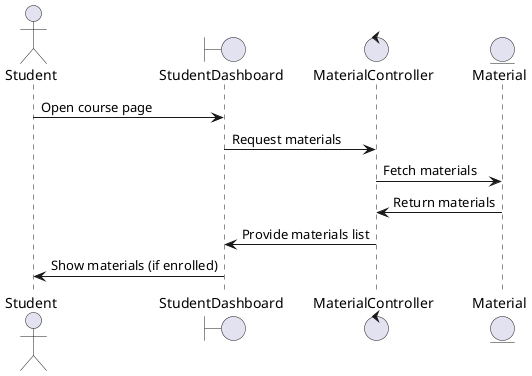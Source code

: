 @startuml AccessLearningMaterials
actor Student
boundary StudentDashboard
control MaterialController
entity Material

Student -> StudentDashboard: Open course page
StudentDashboard -> MaterialController: Request materials
MaterialController -> Material: Fetch materials
Material -> MaterialController: Return materials
MaterialController -> StudentDashboard: Provide materials list
StudentDashboard -> Student: Show materials (if enrolled)
@enduml
